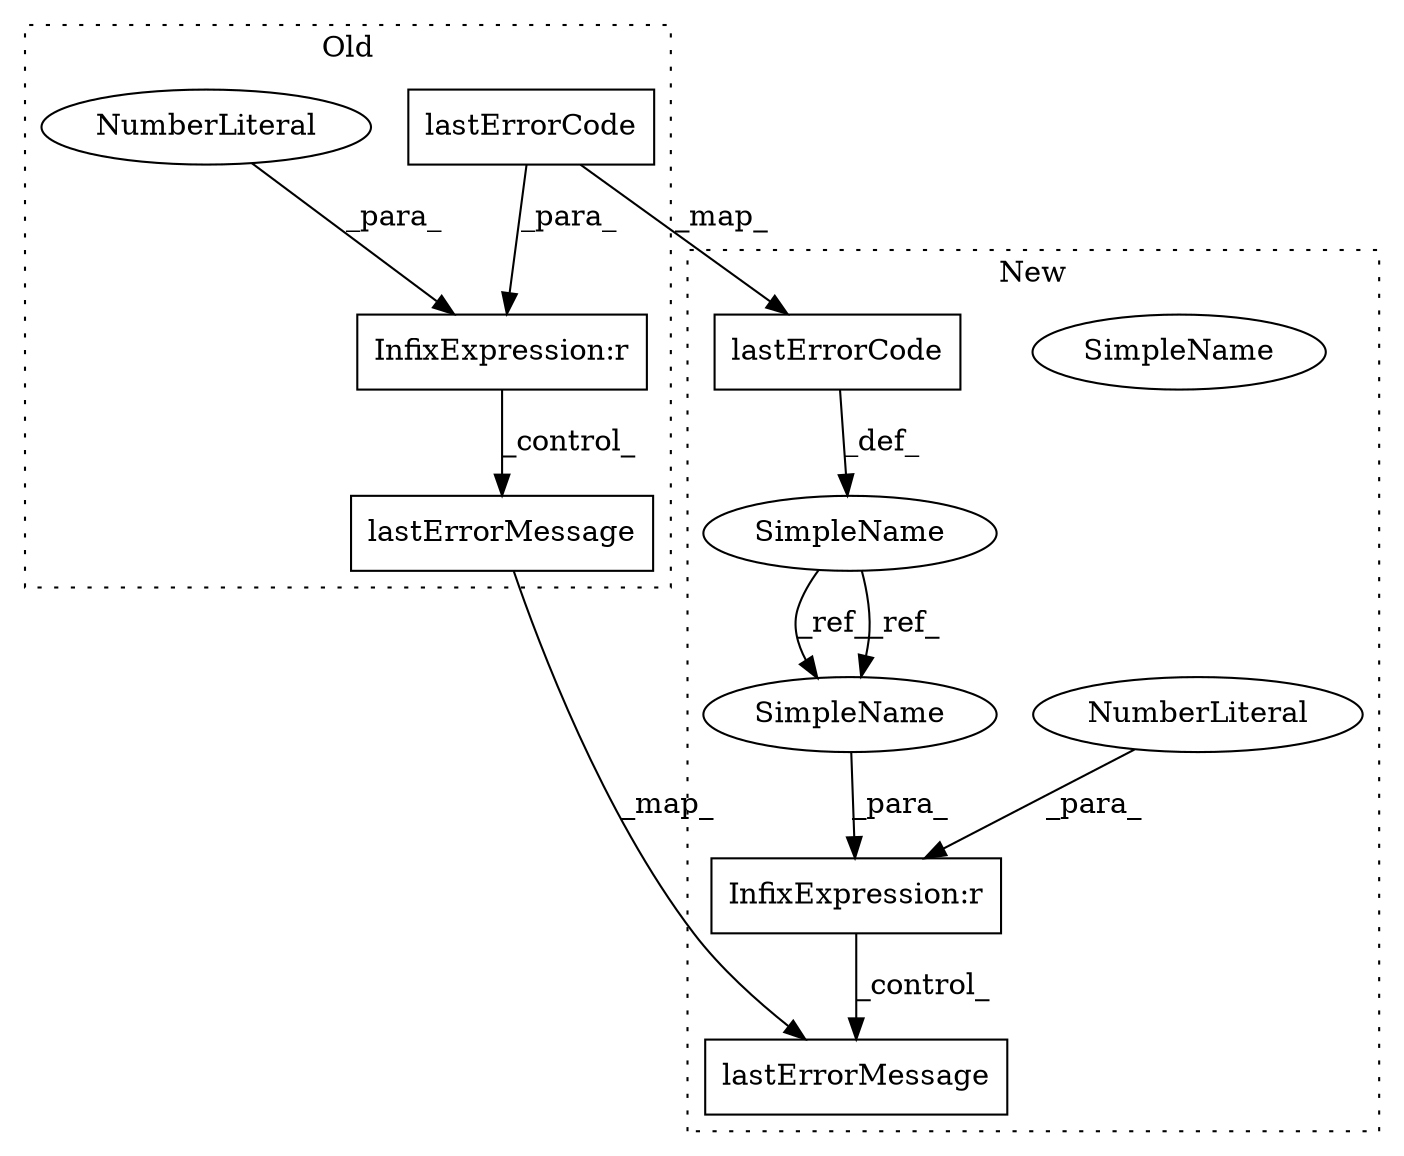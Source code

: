 digraph G {
subgraph cluster0 {
1 [label="lastErrorMessage" a="32" s="2312" l="18" shape="box"];
6 [label="InfixExpression:r" a="27" s="2211" l="4" shape="box"];
7 [label="NumberLiteral" a="34" s="2215" l="1" shape="ellipse"];
10 [label="lastErrorCode" a="32" s="2196" l="15" shape="box"];
label = "Old";
style="dotted";
}
subgraph cluster1 {
2 [label="lastErrorMessage" a="32" s="2360" l="18" shape="box"];
3 [label="InfixExpression:r" a="27" s="2259" l="4" shape="box"];
4 [label="SimpleName" a="42" s="2255" l="4" shape="ellipse"];
5 [label="NumberLiteral" a="34" s="2263" l="1" shape="ellipse"];
8 [label="SimpleName" a="42" s="2164" l="4" shape="ellipse"];
9 [label="lastErrorCode" a="32" s="2222" l="15" shape="box"];
11 [label="SimpleName" a="42" s="2255" l="4" shape="ellipse"];
label = "New";
style="dotted";
}
1 -> 2 [label="_map_"];
3 -> 2 [label="_control_"];
5 -> 3 [label="_para_"];
6 -> 1 [label="_control_"];
7 -> 6 [label="_para_"];
8 -> 11 [label="_ref_"];
8 -> 11 [label="_ref_"];
9 -> 8 [label="_def_"];
10 -> 6 [label="_para_"];
10 -> 9 [label="_map_"];
11 -> 3 [label="_para_"];
}